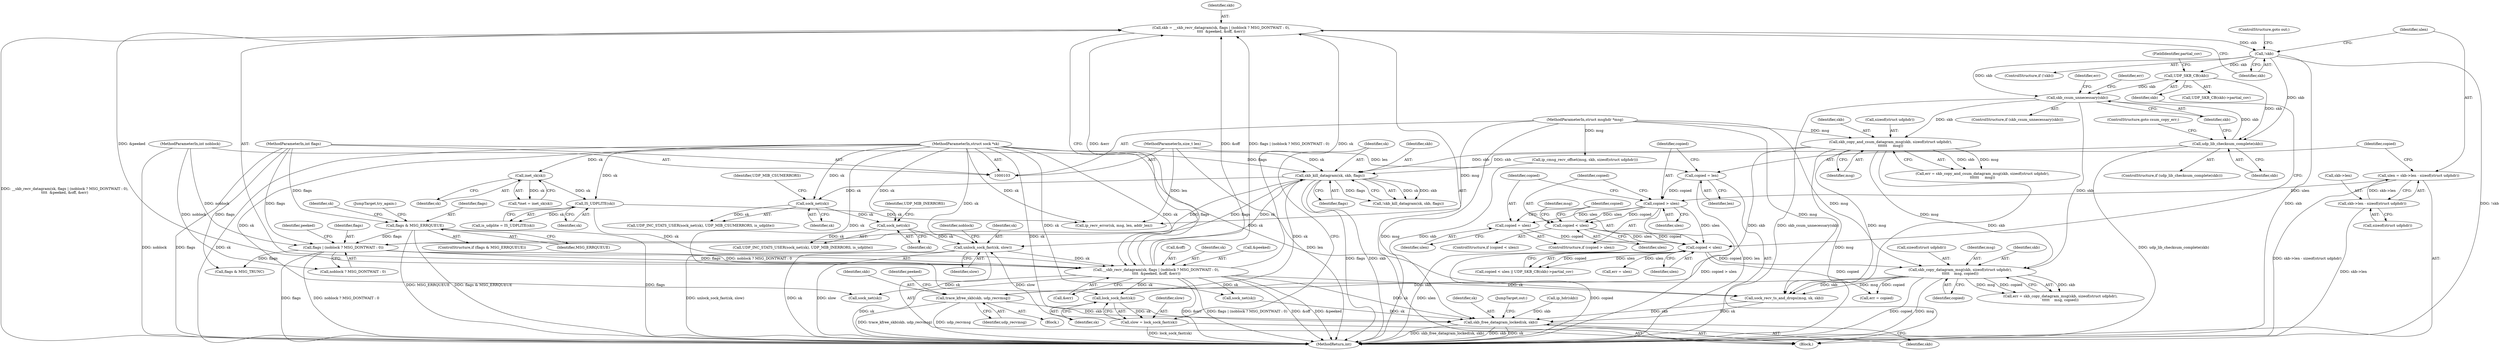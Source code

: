 digraph "0_linux_beb39db59d14990e401e235faf66a6b9b31240b0@API" {
"1000234" [label="(Call,trace_kfree_skb(skb, udp_recvmsg))"];
"1000209" [label="(Call,skb_copy_datagram_msg(skb, sizeof(struct udphdr),\n\t\t\t\t\t    msg, copied))"];
"1000205" [label="(Call,skb_csum_unnecessary(skb))"];
"1000159" [label="(Call,!skb)"];
"1000142" [label="(Call,skb = __skb_recv_datagram(sk, flags | (noblock ? MSG_DONTWAIT : 0),\n\t\t\t\t  &peeked, &off, &err))"];
"1000144" [label="(Call,__skb_recv_datagram(sk, flags | (noblock ? MSG_DONTWAIT : 0),\n\t\t\t\t  &peeked, &off, &err))"];
"1000128" [label="(Call,IS_UDPLITE(sk))"];
"1000114" [label="(Call,inet_sk(sk))"];
"1000104" [label="(MethodParameterIn,struct sock *sk)"];
"1000353" [label="(Call,unlock_sock_fast(sk, slow))"];
"1000338" [label="(Call,skb_kill_datagram(sk, skb, flags))"];
"1000334" [label="(Call,lock_sock_fast(sk))"];
"1000219" [label="(Call,skb_copy_and_csum_datagram_msg(skb, sizeof(struct udphdr),\n\t\t\t\t\t\t     msg))"];
"1000105" [label="(MethodParameterIn,struct msghdr *msg)"];
"1000201" [label="(Call,udp_lib_checksum_complete(skb))"];
"1000196" [label="(Call,UDP_SKB_CB(skb))"];
"1000146" [label="(Call,flags | (noblock ? MSG_DONTWAIT : 0))"];
"1000132" [label="(Call,flags & MSG_ERRQUEUE)"];
"1000108" [label="(MethodParameterIn,int flags)"];
"1000107" [label="(MethodParameterIn,int noblock)"];
"1000349" [label="(Call,sock_net(sk))"];
"1000344" [label="(Call,sock_net(sk))"];
"1000332" [label="(Call,slow = lock_sock_fast(sk))"];
"1000192" [label="(Call,copied < ulen)"];
"1000177" [label="(Call,copied = ulen)"];
"1000174" [label="(Call,copied > ulen)"];
"1000170" [label="(Call,copied = len)"];
"1000106" [label="(MethodParameterIn,size_t len)"];
"1000162" [label="(Call,ulen = skb->len - sizeof(struct udphdr))"];
"1000164" [label="(Call,skb->len - sizeof(struct udphdr))"];
"1000182" [label="(Call,copied < ulen)"];
"1000325" [label="(Call,skb_free_datagram_locked(sk, skb))"];
"1000318" [label="(Call,flags & MSG_TRUNC)"];
"1000333" [label="(Identifier,slow)"];
"1000349" [label="(Call,sock_net(sk))"];
"1000217" [label="(Call,err = skb_copy_and_csum_datagram_msg(skb, sizeof(struct udphdr),\n\t\t\t\t\t\t     msg))"];
"1000177" [label="(Call,copied = ulen)"];
"1000126" [label="(Call,is_udplite = IS_UDPLITE(sk))"];
"1000115" [label="(Identifier,sk)"];
"1000321" [label="(Call,err = ulen)"];
"1000181" [label="(ControlStructure,if (copied < ulen))"];
"1000104" [label="(MethodParameterIn,struct sock *sk)"];
"1000201" [label="(Call,udp_lib_checksum_complete(skb))"];
"1000325" [label="(Call,skb_free_datagram_locked(sk, skb))"];
"1000328" [label="(JumpTarget,out:)"];
"1000337" [label="(Call,!skb_kill_datagram(sk, skb, flags))"];
"1000206" [label="(Identifier,skb)"];
"1000209" [label="(Call,skb_copy_datagram_msg(skb, sizeof(struct udphdr),\n\t\t\t\t\t    msg, copied))"];
"1000234" [label="(Call,trace_kfree_skb(skb, udp_recvmsg))"];
"1000348" [label="(Call,UDP_INC_STATS_USER(sock_net(sk), UDP_MIB_INERRORS, is_udplite))"];
"1000354" [label="(Identifier,sk)"];
"1000182" [label="(Call,copied < ulen)"];
"1000343" [label="(Call,UDP_INC_STATS_USER(sock_net(sk), UDP_MIB_CSUMERRORS, is_udplite))"];
"1000131" [label="(ControlStructure,if (flags & MSG_ERRQUEUE))"];
"1000344" [label="(Call,sock_net(sk))"];
"1000357" [label="(Identifier,noblock)"];
"1000211" [label="(Call,sizeof(struct udphdr))"];
"1000221" [label="(Call,sizeof(struct udphdr))"];
"1000219" [label="(Call,skb_copy_and_csum_datagram_msg(skb, sizeof(struct udphdr),\n\t\t\t\t\t\t     msg))"];
"1000158" [label="(ControlStructure,if (!skb))"];
"1000132" [label="(Call,flags & MSG_ERRQUEUE)"];
"1000239" [label="(Identifier,peeked)"];
"1000159" [label="(Call,!skb)"];
"1000183" [label="(Identifier,copied)"];
"1000204" [label="(ControlStructure,if (skb_csum_unnecessary(skb)))"];
"1000184" [label="(Identifier,ulen)"];
"1000161" [label="(ControlStructure,goto out;)"];
"1000144" [label="(Call,__skb_recv_datagram(sk, flags | (noblock ? MSG_DONTWAIT : 0),\n\t\t\t\t  &peeked, &off, &err))"];
"1000146" [label="(Call,flags | (noblock ? MSG_DONTWAIT : 0))"];
"1000338" [label="(Call,skb_kill_datagram(sk, skb, flags))"];
"1000178" [label="(Identifier,copied)"];
"1000110" [label="(Block,)"];
"1000196" [label="(Call,UDP_SKB_CB(skb))"];
"1000233" [label="(Block,)"];
"1000203" [label="(ControlStructure,goto csum_copy_err;)"];
"1000187" [label="(Identifier,msg)"];
"1000332" [label="(Call,slow = lock_sock_fast(sk))"];
"1000350" [label="(Identifier,sk)"];
"1000160" [label="(Identifier,skb)"];
"1000339" [label="(Identifier,sk)"];
"1000129" [label="(Identifier,sk)"];
"1000174" [label="(Call,copied > ulen)"];
"1000153" [label="(Identifier,peeked)"];
"1000223" [label="(Identifier,msg)"];
"1000235" [label="(Identifier,skb)"];
"1000170" [label="(Call,copied = len)"];
"1000168" [label="(Call,sizeof(struct udphdr))"];
"1000107" [label="(MethodParameterIn,int noblock)"];
"1000106" [label="(MethodParameterIn,size_t len)"];
"1000236" [label="(Identifier,udp_recvmsg)"];
"1000353" [label="(Call,unlock_sock_fast(sk, slow))"];
"1000208" [label="(Identifier,err)"];
"1000133" [label="(Identifier,flags)"];
"1000218" [label="(Identifier,err)"];
"1000345" [label="(Identifier,sk)"];
"1000314" [label="(Call,err = copied)"];
"1000287" [label="(Call,ip_hdr(skb))"];
"1000154" [label="(Call,&off)"];
"1000112" [label="(Call,*inet = inet_sk(sk))"];
"1000335" [label="(Identifier,sk)"];
"1000193" [label="(Identifier,copied)"];
"1000136" [label="(Call,ip_recv_error(sk, msg, len, addr_len))"];
"1000213" [label="(Identifier,msg)"];
"1000145" [label="(Identifier,sk)"];
"1000137" [label="(Identifier,sk)"];
"1000367" [label="(MethodReturn,int)"];
"1000200" [label="(ControlStructure,if (udp_lib_checksum_complete(skb)))"];
"1000162" [label="(Call,ulen = skb->len - sizeof(struct udphdr))"];
"1000210" [label="(Identifier,skb)"];
"1000355" [label="(Identifier,slow)"];
"1000152" [label="(Call,&peeked)"];
"1000334" [label="(Call,lock_sock_fast(sk))"];
"1000220" [label="(Identifier,skb)"];
"1000164" [label="(Call,skb->len - sizeof(struct udphdr))"];
"1000341" [label="(Identifier,flags)"];
"1000147" [label="(Identifier,flags)"];
"1000195" [label="(Call,UDP_SKB_CB(skb)->partial_cov)"];
"1000205" [label="(Call,skb_csum_unnecessary(skb))"];
"1000247" [label="(Call,sock_net(sk))"];
"1000192" [label="(Call,copied < ulen)"];
"1000179" [label="(Identifier,ulen)"];
"1000134" [label="(Identifier,MSG_ERRQUEUE)"];
"1000194" [label="(Identifier,ulen)"];
"1000207" [label="(Call,err = skb_copy_datagram_msg(skb, sizeof(struct udphdr),\n\t\t\t\t\t    msg, copied))"];
"1000128" [label="(Call,IS_UDPLITE(sk))"];
"1000309" [label="(Call,ip_cmsg_recv_offset(msg, skb, sizeof(struct udphdr)))"];
"1000346" [label="(Identifier,UDP_MIB_CSUMERRORS)"];
"1000175" [label="(Identifier,copied)"];
"1000260" [label="(Call,sock_recv_ts_and_drops(msg, sk, skb))"];
"1000114" [label="(Call,inet_sk(sk))"];
"1000256" [label="(Call,sock_net(sk))"];
"1000171" [label="(Identifier,copied)"];
"1000156" [label="(Call,&err)"];
"1000340" [label="(Identifier,skb)"];
"1000202" [label="(Identifier,skb)"];
"1000173" [label="(ControlStructure,if (copied > ulen))"];
"1000172" [label="(Identifier,len)"];
"1000198" [label="(FieldIdentifier,partial_cov)"];
"1000141" [label="(JumpTarget,try_again:)"];
"1000163" [label="(Identifier,ulen)"];
"1000351" [label="(Identifier,UDP_MIB_INERRORS)"];
"1000326" [label="(Identifier,sk)"];
"1000148" [label="(Call,noblock ? MSG_DONTWAIT : 0)"];
"1000176" [label="(Identifier,ulen)"];
"1000197" [label="(Identifier,skb)"];
"1000105" [label="(MethodParameterIn,struct msghdr *msg)"];
"1000214" [label="(Identifier,copied)"];
"1000142" [label="(Call,skb = __skb_recv_datagram(sk, flags | (noblock ? MSG_DONTWAIT : 0),\n\t\t\t\t  &peeked, &off, &err))"];
"1000143" [label="(Identifier,skb)"];
"1000327" [label="(Identifier,skb)"];
"1000165" [label="(Call,skb->len)"];
"1000108" [label="(MethodParameterIn,int flags)"];
"1000191" [label="(Call,copied < ulen || UDP_SKB_CB(skb)->partial_cov)"];
"1000234" -> "1000233"  [label="AST: "];
"1000234" -> "1000236"  [label="CFG: "];
"1000235" -> "1000234"  [label="AST: "];
"1000236" -> "1000234"  [label="AST: "];
"1000239" -> "1000234"  [label="CFG: "];
"1000234" -> "1000367"  [label="DDG: udp_recvmsg"];
"1000234" -> "1000367"  [label="DDG: trace_kfree_skb(skb, udp_recvmsg)"];
"1000209" -> "1000234"  [label="DDG: skb"];
"1000219" -> "1000234"  [label="DDG: skb"];
"1000234" -> "1000325"  [label="DDG: skb"];
"1000209" -> "1000207"  [label="AST: "];
"1000209" -> "1000214"  [label="CFG: "];
"1000210" -> "1000209"  [label="AST: "];
"1000211" -> "1000209"  [label="AST: "];
"1000213" -> "1000209"  [label="AST: "];
"1000214" -> "1000209"  [label="AST: "];
"1000207" -> "1000209"  [label="CFG: "];
"1000209" -> "1000367"  [label="DDG: copied"];
"1000209" -> "1000367"  [label="DDG: msg"];
"1000209" -> "1000207"  [label="DDG: skb"];
"1000209" -> "1000207"  [label="DDG: msg"];
"1000209" -> "1000207"  [label="DDG: copied"];
"1000205" -> "1000209"  [label="DDG: skb"];
"1000219" -> "1000209"  [label="DDG: msg"];
"1000105" -> "1000209"  [label="DDG: msg"];
"1000192" -> "1000209"  [label="DDG: copied"];
"1000209" -> "1000260"  [label="DDG: msg"];
"1000209" -> "1000260"  [label="DDG: skb"];
"1000209" -> "1000314"  [label="DDG: copied"];
"1000205" -> "1000204"  [label="AST: "];
"1000205" -> "1000206"  [label="CFG: "];
"1000206" -> "1000205"  [label="AST: "];
"1000208" -> "1000205"  [label="CFG: "];
"1000218" -> "1000205"  [label="CFG: "];
"1000205" -> "1000367"  [label="DDG: skb_csum_unnecessary(skb)"];
"1000159" -> "1000205"  [label="DDG: skb"];
"1000196" -> "1000205"  [label="DDG: skb"];
"1000201" -> "1000205"  [label="DDG: skb"];
"1000205" -> "1000219"  [label="DDG: skb"];
"1000159" -> "1000158"  [label="AST: "];
"1000159" -> "1000160"  [label="CFG: "];
"1000160" -> "1000159"  [label="AST: "];
"1000161" -> "1000159"  [label="CFG: "];
"1000163" -> "1000159"  [label="CFG: "];
"1000159" -> "1000367"  [label="DDG: !skb"];
"1000159" -> "1000367"  [label="DDG: skb"];
"1000142" -> "1000159"  [label="DDG: skb"];
"1000159" -> "1000196"  [label="DDG: skb"];
"1000159" -> "1000201"  [label="DDG: skb"];
"1000142" -> "1000110"  [label="AST: "];
"1000142" -> "1000144"  [label="CFG: "];
"1000143" -> "1000142"  [label="AST: "];
"1000144" -> "1000142"  [label="AST: "];
"1000160" -> "1000142"  [label="CFG: "];
"1000142" -> "1000367"  [label="DDG: __skb_recv_datagram(sk, flags | (noblock ? MSG_DONTWAIT : 0),\n\t\t\t\t  &peeked, &off, &err)"];
"1000144" -> "1000142"  [label="DDG: flags | (noblock ? MSG_DONTWAIT : 0)"];
"1000144" -> "1000142"  [label="DDG: &peeked"];
"1000144" -> "1000142"  [label="DDG: sk"];
"1000144" -> "1000142"  [label="DDG: &err"];
"1000144" -> "1000142"  [label="DDG: &off"];
"1000144" -> "1000156"  [label="CFG: "];
"1000145" -> "1000144"  [label="AST: "];
"1000146" -> "1000144"  [label="AST: "];
"1000152" -> "1000144"  [label="AST: "];
"1000154" -> "1000144"  [label="AST: "];
"1000156" -> "1000144"  [label="AST: "];
"1000144" -> "1000367"  [label="DDG: &off"];
"1000144" -> "1000367"  [label="DDG: &peeked"];
"1000144" -> "1000367"  [label="DDG: sk"];
"1000144" -> "1000367"  [label="DDG: &err"];
"1000144" -> "1000367"  [label="DDG: flags | (noblock ? MSG_DONTWAIT : 0)"];
"1000128" -> "1000144"  [label="DDG: sk"];
"1000353" -> "1000144"  [label="DDG: sk"];
"1000104" -> "1000144"  [label="DDG: sk"];
"1000146" -> "1000144"  [label="DDG: flags"];
"1000146" -> "1000144"  [label="DDG: noblock ? MSG_DONTWAIT : 0"];
"1000144" -> "1000247"  [label="DDG: sk"];
"1000144" -> "1000256"  [label="DDG: sk"];
"1000144" -> "1000260"  [label="DDG: sk"];
"1000144" -> "1000325"  [label="DDG: sk"];
"1000144" -> "1000334"  [label="DDG: sk"];
"1000128" -> "1000126"  [label="AST: "];
"1000128" -> "1000129"  [label="CFG: "];
"1000129" -> "1000128"  [label="AST: "];
"1000126" -> "1000128"  [label="CFG: "];
"1000128" -> "1000126"  [label="DDG: sk"];
"1000114" -> "1000128"  [label="DDG: sk"];
"1000104" -> "1000128"  [label="DDG: sk"];
"1000128" -> "1000136"  [label="DDG: sk"];
"1000114" -> "1000112"  [label="AST: "];
"1000114" -> "1000115"  [label="CFG: "];
"1000115" -> "1000114"  [label="AST: "];
"1000112" -> "1000114"  [label="CFG: "];
"1000114" -> "1000112"  [label="DDG: sk"];
"1000104" -> "1000114"  [label="DDG: sk"];
"1000104" -> "1000103"  [label="AST: "];
"1000104" -> "1000367"  [label="DDG: sk"];
"1000104" -> "1000136"  [label="DDG: sk"];
"1000104" -> "1000247"  [label="DDG: sk"];
"1000104" -> "1000256"  [label="DDG: sk"];
"1000104" -> "1000260"  [label="DDG: sk"];
"1000104" -> "1000325"  [label="DDG: sk"];
"1000104" -> "1000334"  [label="DDG: sk"];
"1000104" -> "1000338"  [label="DDG: sk"];
"1000104" -> "1000344"  [label="DDG: sk"];
"1000104" -> "1000349"  [label="DDG: sk"];
"1000104" -> "1000353"  [label="DDG: sk"];
"1000353" -> "1000110"  [label="AST: "];
"1000353" -> "1000355"  [label="CFG: "];
"1000354" -> "1000353"  [label="AST: "];
"1000355" -> "1000353"  [label="AST: "];
"1000357" -> "1000353"  [label="CFG: "];
"1000353" -> "1000367"  [label="DDG: unlock_sock_fast(sk, slow)"];
"1000353" -> "1000367"  [label="DDG: sk"];
"1000353" -> "1000367"  [label="DDG: slow"];
"1000338" -> "1000353"  [label="DDG: sk"];
"1000349" -> "1000353"  [label="DDG: sk"];
"1000332" -> "1000353"  [label="DDG: slow"];
"1000338" -> "1000337"  [label="AST: "];
"1000338" -> "1000341"  [label="CFG: "];
"1000339" -> "1000338"  [label="AST: "];
"1000340" -> "1000338"  [label="AST: "];
"1000341" -> "1000338"  [label="AST: "];
"1000337" -> "1000338"  [label="CFG: "];
"1000338" -> "1000367"  [label="DDG: skb"];
"1000338" -> "1000367"  [label="DDG: flags"];
"1000338" -> "1000146"  [label="DDG: flags"];
"1000338" -> "1000337"  [label="DDG: sk"];
"1000338" -> "1000337"  [label="DDG: skb"];
"1000338" -> "1000337"  [label="DDG: flags"];
"1000334" -> "1000338"  [label="DDG: sk"];
"1000219" -> "1000338"  [label="DDG: skb"];
"1000201" -> "1000338"  [label="DDG: skb"];
"1000146" -> "1000338"  [label="DDG: flags"];
"1000108" -> "1000338"  [label="DDG: flags"];
"1000338" -> "1000344"  [label="DDG: sk"];
"1000334" -> "1000332"  [label="AST: "];
"1000334" -> "1000335"  [label="CFG: "];
"1000335" -> "1000334"  [label="AST: "];
"1000332" -> "1000334"  [label="CFG: "];
"1000334" -> "1000332"  [label="DDG: sk"];
"1000219" -> "1000217"  [label="AST: "];
"1000219" -> "1000223"  [label="CFG: "];
"1000220" -> "1000219"  [label="AST: "];
"1000221" -> "1000219"  [label="AST: "];
"1000223" -> "1000219"  [label="AST: "];
"1000217" -> "1000219"  [label="CFG: "];
"1000219" -> "1000367"  [label="DDG: msg"];
"1000219" -> "1000217"  [label="DDG: skb"];
"1000219" -> "1000217"  [label="DDG: msg"];
"1000105" -> "1000219"  [label="DDG: msg"];
"1000219" -> "1000260"  [label="DDG: msg"];
"1000219" -> "1000260"  [label="DDG: skb"];
"1000105" -> "1000103"  [label="AST: "];
"1000105" -> "1000367"  [label="DDG: msg"];
"1000105" -> "1000136"  [label="DDG: msg"];
"1000105" -> "1000260"  [label="DDG: msg"];
"1000105" -> "1000309"  [label="DDG: msg"];
"1000201" -> "1000200"  [label="AST: "];
"1000201" -> "1000202"  [label="CFG: "];
"1000202" -> "1000201"  [label="AST: "];
"1000203" -> "1000201"  [label="CFG: "];
"1000206" -> "1000201"  [label="CFG: "];
"1000201" -> "1000367"  [label="DDG: udp_lib_checksum_complete(skb)"];
"1000196" -> "1000201"  [label="DDG: skb"];
"1000196" -> "1000195"  [label="AST: "];
"1000196" -> "1000197"  [label="CFG: "];
"1000197" -> "1000196"  [label="AST: "];
"1000198" -> "1000196"  [label="CFG: "];
"1000146" -> "1000148"  [label="CFG: "];
"1000147" -> "1000146"  [label="AST: "];
"1000148" -> "1000146"  [label="AST: "];
"1000153" -> "1000146"  [label="CFG: "];
"1000146" -> "1000367"  [label="DDG: noblock ? MSG_DONTWAIT : 0"];
"1000146" -> "1000367"  [label="DDG: flags"];
"1000132" -> "1000146"  [label="DDG: flags"];
"1000108" -> "1000146"  [label="DDG: flags"];
"1000107" -> "1000146"  [label="DDG: noblock"];
"1000146" -> "1000318"  [label="DDG: flags"];
"1000132" -> "1000131"  [label="AST: "];
"1000132" -> "1000134"  [label="CFG: "];
"1000133" -> "1000132"  [label="AST: "];
"1000134" -> "1000132"  [label="AST: "];
"1000137" -> "1000132"  [label="CFG: "];
"1000141" -> "1000132"  [label="CFG: "];
"1000132" -> "1000367"  [label="DDG: flags & MSG_ERRQUEUE"];
"1000132" -> "1000367"  [label="DDG: MSG_ERRQUEUE"];
"1000132" -> "1000367"  [label="DDG: flags"];
"1000108" -> "1000132"  [label="DDG: flags"];
"1000108" -> "1000103"  [label="AST: "];
"1000108" -> "1000367"  [label="DDG: flags"];
"1000108" -> "1000318"  [label="DDG: flags"];
"1000107" -> "1000103"  [label="AST: "];
"1000107" -> "1000367"  [label="DDG: noblock"];
"1000107" -> "1000148"  [label="DDG: noblock"];
"1000349" -> "1000348"  [label="AST: "];
"1000349" -> "1000350"  [label="CFG: "];
"1000350" -> "1000349"  [label="AST: "];
"1000351" -> "1000349"  [label="CFG: "];
"1000349" -> "1000348"  [label="DDG: sk"];
"1000344" -> "1000349"  [label="DDG: sk"];
"1000344" -> "1000343"  [label="AST: "];
"1000344" -> "1000345"  [label="CFG: "];
"1000345" -> "1000344"  [label="AST: "];
"1000346" -> "1000344"  [label="CFG: "];
"1000344" -> "1000343"  [label="DDG: sk"];
"1000332" -> "1000110"  [label="AST: "];
"1000333" -> "1000332"  [label="AST: "];
"1000339" -> "1000332"  [label="CFG: "];
"1000332" -> "1000367"  [label="DDG: lock_sock_fast(sk)"];
"1000192" -> "1000191"  [label="AST: "];
"1000192" -> "1000194"  [label="CFG: "];
"1000193" -> "1000192"  [label="AST: "];
"1000194" -> "1000192"  [label="AST: "];
"1000197" -> "1000192"  [label="CFG: "];
"1000191" -> "1000192"  [label="CFG: "];
"1000192" -> "1000367"  [label="DDG: ulen"];
"1000192" -> "1000367"  [label="DDG: copied"];
"1000192" -> "1000191"  [label="DDG: copied"];
"1000192" -> "1000191"  [label="DDG: ulen"];
"1000177" -> "1000192"  [label="DDG: copied"];
"1000182" -> "1000192"  [label="DDG: copied"];
"1000182" -> "1000192"  [label="DDG: ulen"];
"1000174" -> "1000192"  [label="DDG: ulen"];
"1000192" -> "1000314"  [label="DDG: copied"];
"1000192" -> "1000321"  [label="DDG: ulen"];
"1000177" -> "1000173"  [label="AST: "];
"1000177" -> "1000179"  [label="CFG: "];
"1000178" -> "1000177"  [label="AST: "];
"1000179" -> "1000177"  [label="AST: "];
"1000193" -> "1000177"  [label="CFG: "];
"1000174" -> "1000177"  [label="DDG: ulen"];
"1000174" -> "1000173"  [label="AST: "];
"1000174" -> "1000176"  [label="CFG: "];
"1000175" -> "1000174"  [label="AST: "];
"1000176" -> "1000174"  [label="AST: "];
"1000178" -> "1000174"  [label="CFG: "];
"1000183" -> "1000174"  [label="CFG: "];
"1000174" -> "1000367"  [label="DDG: copied > ulen"];
"1000170" -> "1000174"  [label="DDG: copied"];
"1000162" -> "1000174"  [label="DDG: ulen"];
"1000174" -> "1000182"  [label="DDG: copied"];
"1000174" -> "1000182"  [label="DDG: ulen"];
"1000170" -> "1000110"  [label="AST: "];
"1000170" -> "1000172"  [label="CFG: "];
"1000171" -> "1000170"  [label="AST: "];
"1000172" -> "1000170"  [label="AST: "];
"1000175" -> "1000170"  [label="CFG: "];
"1000170" -> "1000367"  [label="DDG: len"];
"1000106" -> "1000170"  [label="DDG: len"];
"1000106" -> "1000103"  [label="AST: "];
"1000106" -> "1000367"  [label="DDG: len"];
"1000106" -> "1000136"  [label="DDG: len"];
"1000162" -> "1000110"  [label="AST: "];
"1000162" -> "1000164"  [label="CFG: "];
"1000163" -> "1000162"  [label="AST: "];
"1000164" -> "1000162"  [label="AST: "];
"1000171" -> "1000162"  [label="CFG: "];
"1000162" -> "1000367"  [label="DDG: skb->len - sizeof(struct udphdr)"];
"1000164" -> "1000162"  [label="DDG: skb->len"];
"1000164" -> "1000168"  [label="CFG: "];
"1000165" -> "1000164"  [label="AST: "];
"1000168" -> "1000164"  [label="AST: "];
"1000164" -> "1000367"  [label="DDG: skb->len"];
"1000182" -> "1000181"  [label="AST: "];
"1000182" -> "1000184"  [label="CFG: "];
"1000183" -> "1000182"  [label="AST: "];
"1000184" -> "1000182"  [label="AST: "];
"1000187" -> "1000182"  [label="CFG: "];
"1000193" -> "1000182"  [label="CFG: "];
"1000325" -> "1000110"  [label="AST: "];
"1000325" -> "1000327"  [label="CFG: "];
"1000326" -> "1000325"  [label="AST: "];
"1000327" -> "1000325"  [label="AST: "];
"1000328" -> "1000325"  [label="CFG: "];
"1000325" -> "1000367"  [label="DDG: sk"];
"1000325" -> "1000367"  [label="DDG: skb_free_datagram_locked(sk, skb)"];
"1000325" -> "1000367"  [label="DDG: skb"];
"1000247" -> "1000325"  [label="DDG: sk"];
"1000260" -> "1000325"  [label="DDG: sk"];
"1000260" -> "1000325"  [label="DDG: skb"];
"1000309" -> "1000325"  [label="DDG: skb"];
"1000287" -> "1000325"  [label="DDG: skb"];
}
